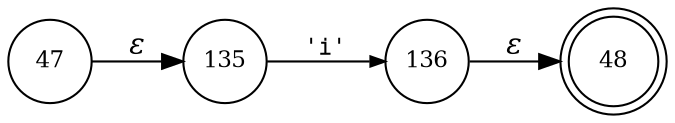 digraph ATN {
rankdir=LR;
s48[fontsize=11, label="48", shape=doublecircle, fixedsize=true, width=.6];
s135[fontsize=11,label="135", shape=circle, fixedsize=true, width=.55, peripheries=1];
s136[fontsize=11,label="136", shape=circle, fixedsize=true, width=.55, peripheries=1];
s47[fontsize=11,label="47", shape=circle, fixedsize=true, width=.55, peripheries=1];
s47 -> s135 [fontname="Times-Italic", label="&epsilon;"];
s135 -> s136 [fontsize=11, fontname="Courier", arrowsize=.7, label = "'i'", arrowhead = normal];
s136 -> s48 [fontname="Times-Italic", label="&epsilon;"];
}